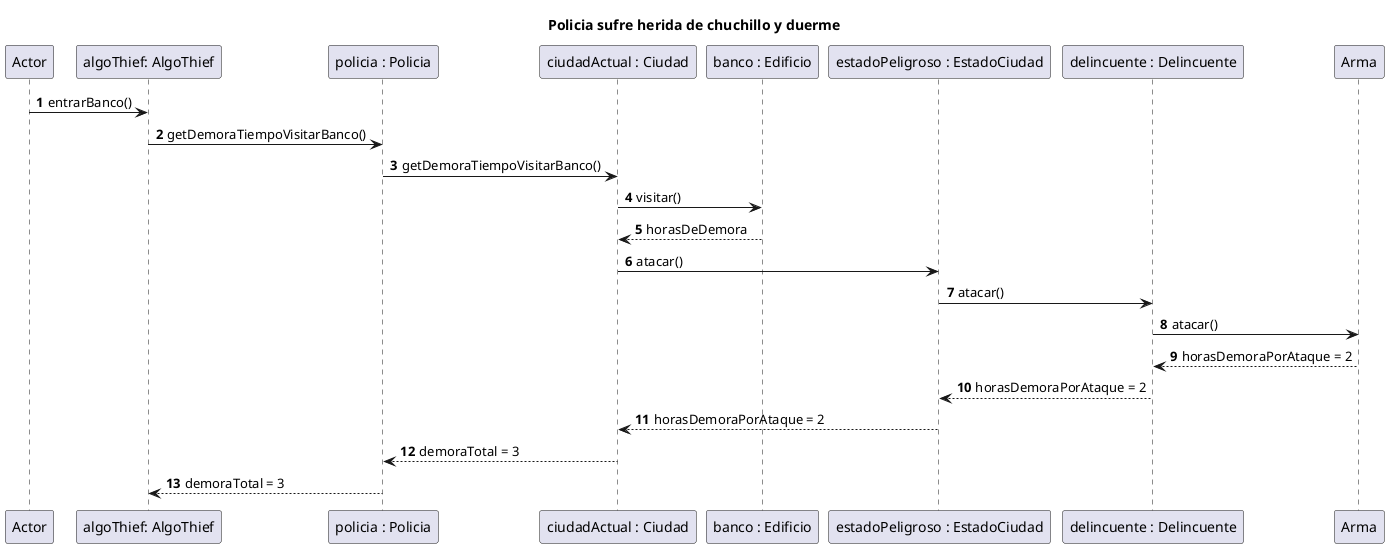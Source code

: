 @startuml
'https://plantuml.com/sequence-diagram

autonumber
title : Policia sufre herida de chuchillo y duerme

Actor -> "algoThief: AlgoThief" : entrarBanco()
"algoThief: AlgoThief" -> "policia : Policia" : getDemoraTiempoVisitarBanco()
"policia : Policia" -> "ciudadActual : Ciudad" : getDemoraTiempoVisitarBanco()
"ciudadActual : Ciudad" -> "banco : Edificio" : visitar()
"banco : Edificio" --> "ciudadActual : Ciudad" : horasDeDemora
"ciudadActual : Ciudad" -> "estadoPeligroso : EstadoCiudad" : atacar()
"estadoPeligroso : EstadoCiudad" -> "delincuente : Delincuente" : atacar()
"delincuente : Delincuente" -> Arma : atacar()
Arma --> "delincuente : Delincuente" : horasDemoraPorAtaque = 2
"delincuente : Delincuente" --> "estadoPeligroso : EstadoCiudad" : horasDemoraPorAtaque = 2
"estadoPeligroso : EstadoCiudad" --> "ciudadActual : Ciudad" : horasDemoraPorAtaque = 2
"ciudadActual : Ciudad" --> "policia : Policia" : demoraTotal = 3
"policia : Policia" --> "algoThief: AlgoThief" :  demoraTotal = 3

@enduml